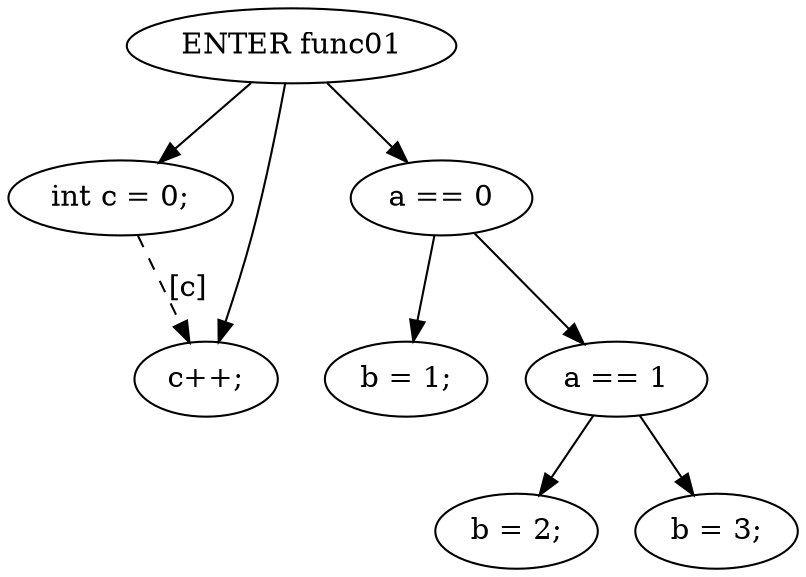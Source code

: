 digraph G {
  0 [ label="ENTER func01" ];
  2 [ label="int c = 0;" ];
  3 [ label="c++;" ];
  4 [ label="a == 0" ];
  5 [ label="b = 1;" ];
  6 [ label="a == 1" ];
  7 [ label="b = 2;" ];
  8 [ label="b = 3;" ];
  2 -> 3 [ style="dashed" label="[c]" ];
  0 -> 2 [ ];
  0 -> 3 [ ];
  0 -> 4 [ ];
  4 -> 5 [ ];
  4 -> 6 [ ];
  6 -> 7 [ ];
  6 -> 8 [ ];
}
